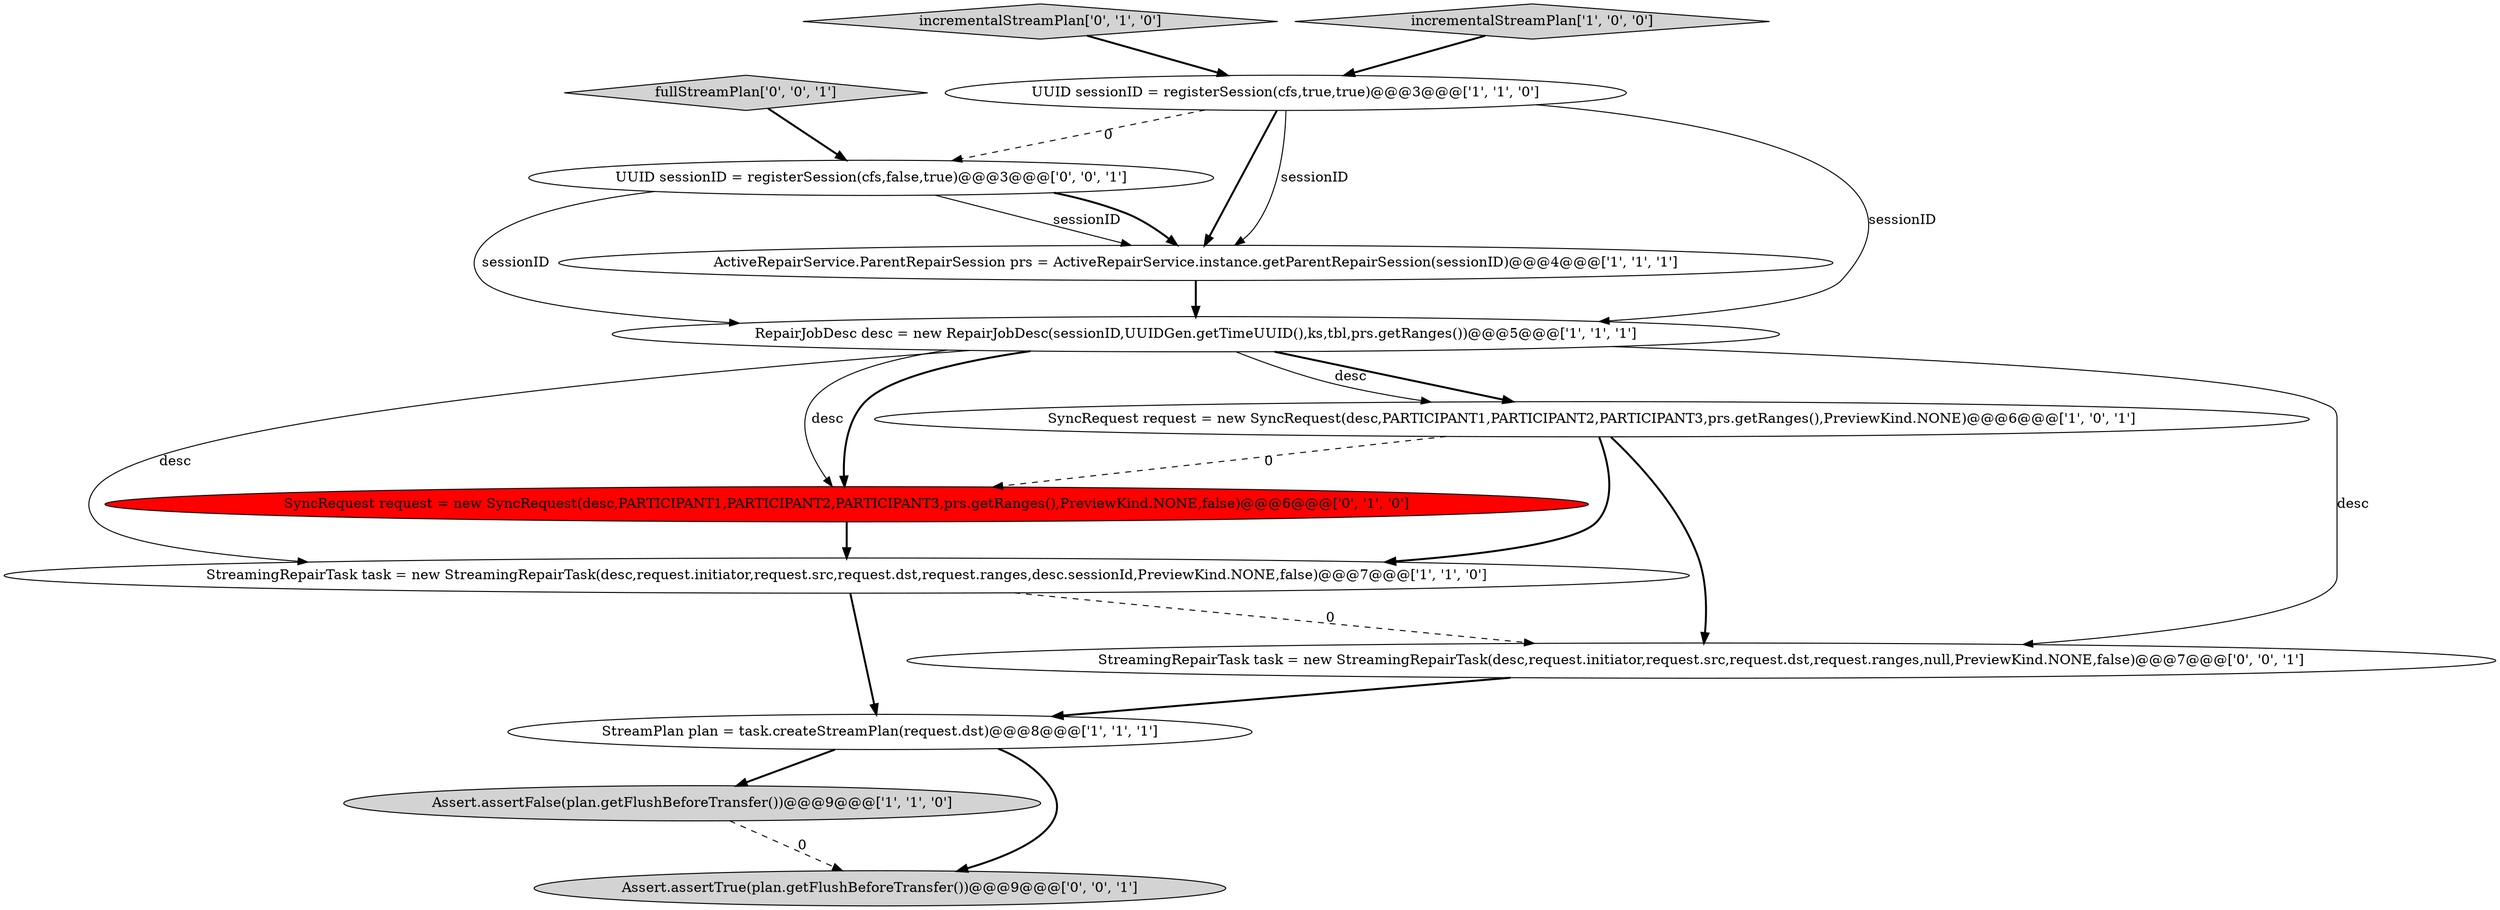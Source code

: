digraph {
10 [style = filled, label = "Assert.assertTrue(plan.getFlushBeforeTransfer())@@@9@@@['0', '0', '1']", fillcolor = lightgray, shape = ellipse image = "AAA0AAABBB3BBB"];
9 [style = filled, label = "SyncRequest request = new SyncRequest(desc,PARTICIPANT1,PARTICIPANT2,PARTICIPANT3,prs.getRanges(),PreviewKind.NONE,false)@@@6@@@['0', '1', '0']", fillcolor = red, shape = ellipse image = "AAA1AAABBB2BBB"];
8 [style = filled, label = "incrementalStreamPlan['0', '1', '0']", fillcolor = lightgray, shape = diamond image = "AAA0AAABBB2BBB"];
5 [style = filled, label = "Assert.assertFalse(plan.getFlushBeforeTransfer())@@@9@@@['1', '1', '0']", fillcolor = lightgray, shape = ellipse image = "AAA0AAABBB1BBB"];
6 [style = filled, label = "ActiveRepairService.ParentRepairSession prs = ActiveRepairService.instance.getParentRepairSession(sessionID)@@@4@@@['1', '1', '1']", fillcolor = white, shape = ellipse image = "AAA0AAABBB1BBB"];
13 [style = filled, label = "UUID sessionID = registerSession(cfs,false,true)@@@3@@@['0', '0', '1']", fillcolor = white, shape = ellipse image = "AAA0AAABBB3BBB"];
11 [style = filled, label = "fullStreamPlan['0', '0', '1']", fillcolor = lightgray, shape = diamond image = "AAA0AAABBB3BBB"];
0 [style = filled, label = "StreamPlan plan = task.createStreamPlan(request.dst)@@@8@@@['1', '1', '1']", fillcolor = white, shape = ellipse image = "AAA0AAABBB1BBB"];
2 [style = filled, label = "incrementalStreamPlan['1', '0', '0']", fillcolor = lightgray, shape = diamond image = "AAA0AAABBB1BBB"];
3 [style = filled, label = "RepairJobDesc desc = new RepairJobDesc(sessionID,UUIDGen.getTimeUUID(),ks,tbl,prs.getRanges())@@@5@@@['1', '1', '1']", fillcolor = white, shape = ellipse image = "AAA0AAABBB1BBB"];
4 [style = filled, label = "StreamingRepairTask task = new StreamingRepairTask(desc,request.initiator,request.src,request.dst,request.ranges,desc.sessionId,PreviewKind.NONE,false)@@@7@@@['1', '1', '0']", fillcolor = white, shape = ellipse image = "AAA0AAABBB1BBB"];
7 [style = filled, label = "UUID sessionID = registerSession(cfs,true,true)@@@3@@@['1', '1', '0']", fillcolor = white, shape = ellipse image = "AAA0AAABBB1BBB"];
1 [style = filled, label = "SyncRequest request = new SyncRequest(desc,PARTICIPANT1,PARTICIPANT2,PARTICIPANT3,prs.getRanges(),PreviewKind.NONE)@@@6@@@['1', '0', '1']", fillcolor = white, shape = ellipse image = "AAA0AAABBB1BBB"];
12 [style = filled, label = "StreamingRepairTask task = new StreamingRepairTask(desc,request.initiator,request.src,request.dst,request.ranges,null,PreviewKind.NONE,false)@@@7@@@['0', '0', '1']", fillcolor = white, shape = ellipse image = "AAA0AAABBB3BBB"];
3->12 [style = solid, label="desc"];
6->3 [style = bold, label=""];
1->4 [style = bold, label=""];
13->6 [style = solid, label="sessionID"];
3->1 [style = bold, label=""];
9->4 [style = bold, label=""];
13->3 [style = solid, label="sessionID"];
3->1 [style = solid, label="desc"];
1->9 [style = dashed, label="0"];
3->4 [style = solid, label="desc"];
12->0 [style = bold, label=""];
8->7 [style = bold, label=""];
4->0 [style = bold, label=""];
4->12 [style = dashed, label="0"];
3->9 [style = bold, label=""];
3->9 [style = solid, label="desc"];
0->10 [style = bold, label=""];
5->10 [style = dashed, label="0"];
7->6 [style = solid, label="sessionID"];
11->13 [style = bold, label=""];
7->6 [style = bold, label=""];
7->13 [style = dashed, label="0"];
1->12 [style = bold, label=""];
2->7 [style = bold, label=""];
13->6 [style = bold, label=""];
0->5 [style = bold, label=""];
7->3 [style = solid, label="sessionID"];
}
